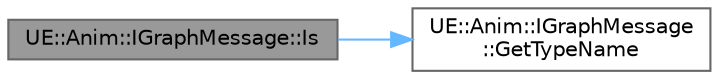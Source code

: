 digraph "UE::Anim::IGraphMessage::Is"
{
 // INTERACTIVE_SVG=YES
 // LATEX_PDF_SIZE
  bgcolor="transparent";
  edge [fontname=Helvetica,fontsize=10,labelfontname=Helvetica,labelfontsize=10];
  node [fontname=Helvetica,fontsize=10,shape=box,height=0.2,width=0.4];
  rankdir="LR";
  Node1 [id="Node000001",label="UE::Anim::IGraphMessage::Is",height=0.2,width=0.4,color="gray40", fillcolor="grey60", style="filled", fontcolor="black",tooltip=" "];
  Node1 -> Node2 [id="edge1_Node000001_Node000002",color="steelblue1",style="solid",tooltip=" "];
  Node2 [id="Node000002",label="UE::Anim::IGraphMessage\l::GetTypeName",height=0.2,width=0.4,color="grey40", fillcolor="white", style="filled",URL="$df/db0/classUE_1_1Anim_1_1IGraphMessage.html#ae5af5420afb6b1f79a902ddb4ee128f4",tooltip=" "];
}
